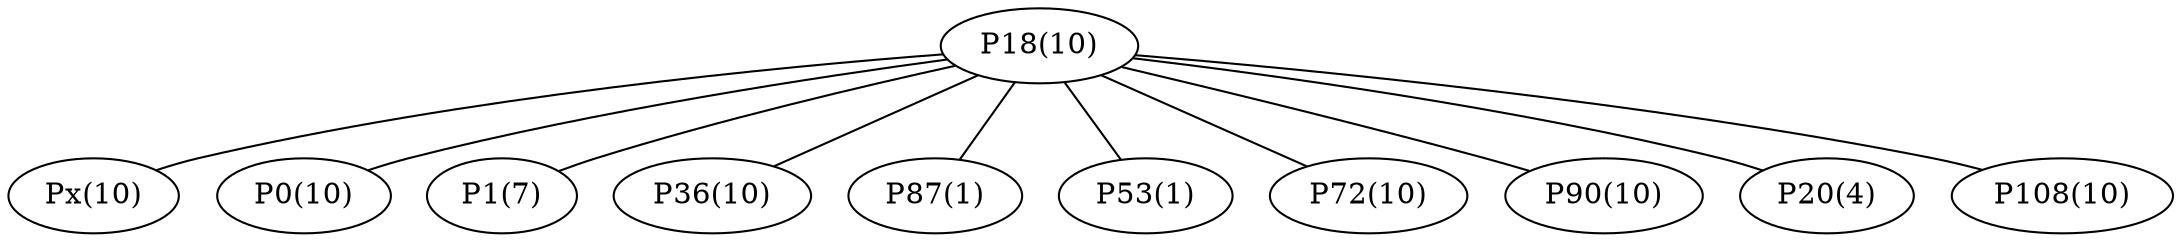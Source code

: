 graph network {
	"P18(10)";
	"Px(10)";
	"P0(10)";
	"P1(7)";
	"P36(10)";
	"P87(1)";
	"P53(1)";
	"P72(10)";
	"P90(10)";
	"P20(4)";
	"P108(10)";
	"P18(10)" -- "Px(10)";
	"P18(10)" -- "P0(10)";
	"P18(10)" -- "P1(7)";
	"P18(10)" -- "P36(10)";
	"P18(10)" -- "P87(1)";
	"P18(10)" -- "P53(1)";
	"P18(10)" -- "P72(10)";
	"P18(10)" -- "P90(10)";
	"P18(10)" -- "P20(4)";
	"P18(10)" -- "P108(10)";
}